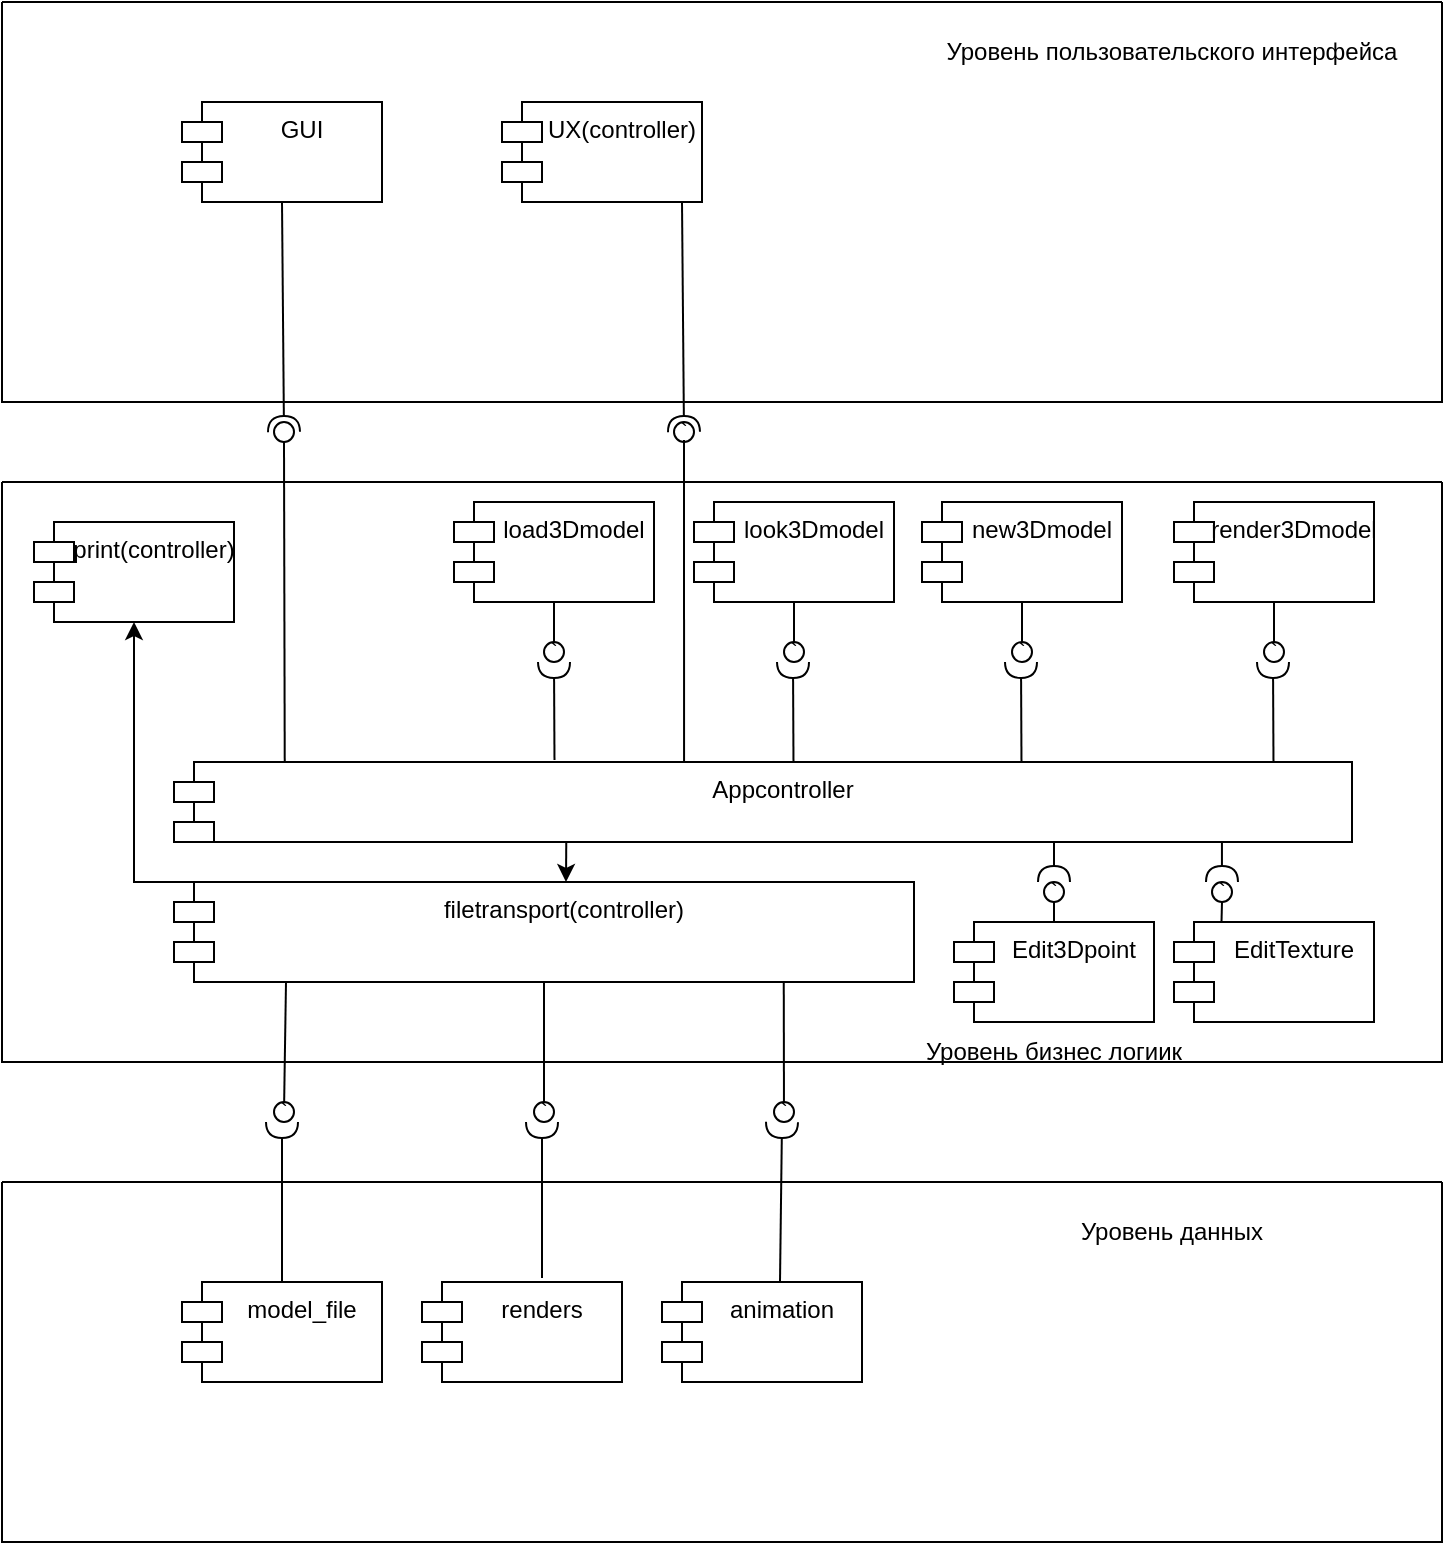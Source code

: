 <mxfile version="20.8.10" type="device" pages="2"><diagram name="Страница 1" id="tW6F3vFcjR5E5XZ5SuDE"><mxGraphModel dx="1493" dy="872" grid="1" gridSize="10" guides="1" tooltips="1" connect="1" arrows="1" fold="1" page="1" pageScale="1" pageWidth="827" pageHeight="1169" math="0" shadow="0"><root><mxCell id="0"/><mxCell id="1" parent="0"/><mxCell id="b5Xm6qbWrZLCg0gSXCSy-1" value="" style="swimlane;startSize=0;" parent="1" vertex="1"><mxGeometry x="54" y="10" width="720" height="200" as="geometry"/></mxCell><mxCell id="b5Xm6qbWrZLCg0gSXCSy-2" value="Уровень пользовательского интерфейса" style="text;html=1;strokeColor=none;fillColor=none;align=center;verticalAlign=middle;whiteSpace=wrap;rounded=0;" parent="b5Xm6qbWrZLCg0gSXCSy-1" vertex="1"><mxGeometry x="460" y="10" width="250" height="30" as="geometry"/></mxCell><mxCell id="b5Xm6qbWrZLCg0gSXCSy-3" value="GUI" style="shape=module;align=left;spacingLeft=20;align=center;verticalAlign=top;" parent="b5Xm6qbWrZLCg0gSXCSy-1" vertex="1"><mxGeometry x="90" y="50" width="100" height="50" as="geometry"/></mxCell><mxCell id="b5Xm6qbWrZLCg0gSXCSy-4" value="UX(controller)" style="shape=module;align=left;spacingLeft=20;align=center;verticalAlign=top;" parent="b5Xm6qbWrZLCg0gSXCSy-1" vertex="1"><mxGeometry x="250" y="50" width="100" height="50" as="geometry"/></mxCell><mxCell id="Jx-gsKR1n9CaSgyr-PbQ-12" value="" style="rounded=0;orthogonalLoop=1;jettySize=auto;html=1;endArrow=halfCircle;endFill=0;entryX=0.5;entryY=0.5;endSize=6;strokeWidth=1;sketch=0;exitX=0.5;exitY=1;exitDx=0;exitDy=0;" parent="b5Xm6qbWrZLCg0gSXCSy-1" edge="1"><mxGeometry relative="1" as="geometry"><mxPoint x="340" y="100" as="sourcePoint"/><mxPoint x="341" y="215" as="targetPoint"/></mxGeometry></mxCell><mxCell id="b5Xm6qbWrZLCg0gSXCSy-11" value="" style="swimlane;startSize=0;" parent="1" vertex="1"><mxGeometry x="54" y="250" width="720" height="290" as="geometry"/></mxCell><mxCell id="b5Xm6qbWrZLCg0gSXCSy-12" value="Уровень бизнес логиик" style="text;html=1;strokeColor=none;fillColor=none;align=center;verticalAlign=middle;whiteSpace=wrap;rounded=0;" parent="b5Xm6qbWrZLCg0gSXCSy-11" vertex="1"><mxGeometry x="401" y="270" width="250" height="30" as="geometry"/></mxCell><mxCell id="b5Xm6qbWrZLCg0gSXCSy-13" value="Appcontroller" style="shape=module;align=left;spacingLeft=20;align=center;verticalAlign=top;" parent="b5Xm6qbWrZLCg0gSXCSy-11" vertex="1"><mxGeometry x="86" y="140" width="589" height="40" as="geometry"/></mxCell><mxCell id="b5Xm6qbWrZLCg0gSXCSy-14" value="load3Dmodel" style="shape=module;align=left;spacingLeft=20;align=center;verticalAlign=top;" parent="b5Xm6qbWrZLCg0gSXCSy-11" vertex="1"><mxGeometry x="226" y="10" width="100" height="50" as="geometry"/></mxCell><mxCell id="b5Xm6qbWrZLCg0gSXCSy-38" value="look3Dmodel" style="shape=module;align=left;spacingLeft=20;align=center;verticalAlign=top;" parent="b5Xm6qbWrZLCg0gSXCSy-11" vertex="1"><mxGeometry x="346" y="10" width="100" height="50" as="geometry"/></mxCell><mxCell id="b5Xm6qbWrZLCg0gSXCSy-39" value="new3Dmodel" style="shape=module;align=left;spacingLeft=20;align=center;verticalAlign=top;" parent="b5Xm6qbWrZLCg0gSXCSy-11" vertex="1"><mxGeometry x="460" y="10" width="100" height="50" as="geometry"/></mxCell><mxCell id="b5Xm6qbWrZLCg0gSXCSy-40" value="render3Dmodel" style="shape=module;align=left;spacingLeft=20;align=center;verticalAlign=top;" parent="b5Xm6qbWrZLCg0gSXCSy-11" vertex="1"><mxGeometry x="586" y="10" width="100" height="50" as="geometry"/></mxCell><mxCell id="b5Xm6qbWrZLCg0gSXCSy-47" value="`" style="ellipse;whiteSpace=wrap;html=1;align=center;aspect=fixed;resizable=0;points=[];outlineConnect=0;sketch=0;" parent="b5Xm6qbWrZLCg0gSXCSy-11" vertex="1"><mxGeometry x="271" y="80" width="10" height="10" as="geometry"/></mxCell><mxCell id="b5Xm6qbWrZLCg0gSXCSy-48" value="" style="rounded=0;orthogonalLoop=1;jettySize=auto;html=1;endArrow=none;endFill=0;sketch=0;sourcePerimeterSpacing=0;exitX=0.5;exitY=1;exitDx=0;exitDy=0;" parent="b5Xm6qbWrZLCg0gSXCSy-11" source="b5Xm6qbWrZLCg0gSXCSy-14" target="b5Xm6qbWrZLCg0gSXCSy-47" edge="1"><mxGeometry relative="1" as="geometry"><mxPoint x="330" y="290" as="sourcePoint"/><mxPoint x="330.247" y="338" as="targetPoint"/></mxGeometry></mxCell><mxCell id="b5Xm6qbWrZLCg0gSXCSy-46" value="" style="rounded=0;orthogonalLoop=1;jettySize=auto;html=1;endArrow=halfCircle;endFill=0;endSize=6;strokeWidth=1;sketch=0;entryX=0.5;entryY=1;entryDx=0;entryDy=0;entryPerimeter=0;exitX=0.323;exitY=-0.025;exitDx=0;exitDy=0;exitPerimeter=0;" parent="b5Xm6qbWrZLCg0gSXCSy-11" source="b5Xm6qbWrZLCg0gSXCSy-13" target="b5Xm6qbWrZLCg0gSXCSy-47" edge="1"><mxGeometry relative="1" as="geometry"><mxPoint x="276" y="140" as="sourcePoint"/><mxPoint x="306" y="80" as="targetPoint"/></mxGeometry></mxCell><mxCell id="b5Xm6qbWrZLCg0gSXCSy-51" value="`" style="ellipse;whiteSpace=wrap;html=1;align=center;aspect=fixed;resizable=0;points=[];outlineConnect=0;sketch=0;" parent="b5Xm6qbWrZLCg0gSXCSy-11" vertex="1"><mxGeometry x="391" y="80" width="10" height="10" as="geometry"/></mxCell><mxCell id="b5Xm6qbWrZLCg0gSXCSy-52" value="`" style="ellipse;whiteSpace=wrap;html=1;align=center;aspect=fixed;resizable=0;points=[];outlineConnect=0;sketch=0;" parent="b5Xm6qbWrZLCg0gSXCSy-11" vertex="1"><mxGeometry x="505" y="80" width="10" height="10" as="geometry"/></mxCell><mxCell id="b5Xm6qbWrZLCg0gSXCSy-53" value="`" style="ellipse;whiteSpace=wrap;html=1;align=center;aspect=fixed;resizable=0;points=[];outlineConnect=0;sketch=0;" parent="b5Xm6qbWrZLCg0gSXCSy-11" vertex="1"><mxGeometry x="631" y="80" width="10" height="10" as="geometry"/></mxCell><mxCell id="b5Xm6qbWrZLCg0gSXCSy-54" value="" style="rounded=0;orthogonalLoop=1;jettySize=auto;html=1;endArrow=halfCircle;endFill=0;endSize=6;strokeWidth=1;sketch=0;entryX=0.5;entryY=1;entryDx=0;entryDy=0;entryPerimeter=0;exitX=0.323;exitY=0;exitDx=0;exitDy=0;exitPerimeter=0;" parent="b5Xm6qbWrZLCg0gSXCSy-11" edge="1"><mxGeometry relative="1" as="geometry"><mxPoint x="395.747" y="140" as="sourcePoint"/><mxPoint x="395.5" y="90" as="targetPoint"/></mxGeometry></mxCell><mxCell id="b5Xm6qbWrZLCg0gSXCSy-55" value="" style="rounded=0;orthogonalLoop=1;jettySize=auto;html=1;endArrow=halfCircle;endFill=0;endSize=6;strokeWidth=1;sketch=0;entryX=0.5;entryY=1;entryDx=0;entryDy=0;entryPerimeter=0;exitX=0.323;exitY=0;exitDx=0;exitDy=0;exitPerimeter=0;" parent="b5Xm6qbWrZLCg0gSXCSy-11" edge="1"><mxGeometry relative="1" as="geometry"><mxPoint x="509.747" y="140" as="sourcePoint"/><mxPoint x="509.5" y="90" as="targetPoint"/></mxGeometry></mxCell><mxCell id="b5Xm6qbWrZLCg0gSXCSy-56" value="" style="rounded=0;orthogonalLoop=1;jettySize=auto;html=1;endArrow=halfCircle;endFill=0;endSize=6;strokeWidth=1;sketch=0;entryX=0.5;entryY=1;entryDx=0;entryDy=0;entryPerimeter=0;exitX=0.323;exitY=0;exitDx=0;exitDy=0;exitPerimeter=0;" parent="b5Xm6qbWrZLCg0gSXCSy-11" edge="1"><mxGeometry relative="1" as="geometry"><mxPoint x="635.747" y="140" as="sourcePoint"/><mxPoint x="635.5" y="90" as="targetPoint"/></mxGeometry></mxCell><mxCell id="b5Xm6qbWrZLCg0gSXCSy-57" value="" style="rounded=0;orthogonalLoop=1;jettySize=auto;html=1;endArrow=none;endFill=0;sketch=0;sourcePerimeterSpacing=0;exitX=0.5;exitY=1;exitDx=0;exitDy=0;" parent="b5Xm6qbWrZLCg0gSXCSy-11" source="b5Xm6qbWrZLCg0gSXCSy-38" target="b5Xm6qbWrZLCg0gSXCSy-51" edge="1"><mxGeometry relative="1" as="geometry"><mxPoint x="286" y="70" as="sourcePoint"/><mxPoint x="286" y="90" as="targetPoint"/></mxGeometry></mxCell><mxCell id="b5Xm6qbWrZLCg0gSXCSy-58" value="" style="rounded=0;orthogonalLoop=1;jettySize=auto;html=1;endArrow=none;endFill=0;sketch=0;sourcePerimeterSpacing=0;exitX=0.5;exitY=1;exitDx=0;exitDy=0;" parent="b5Xm6qbWrZLCg0gSXCSy-11" source="b5Xm6qbWrZLCg0gSXCSy-39" target="b5Xm6qbWrZLCg0gSXCSy-52" edge="1"><mxGeometry relative="1" as="geometry"><mxPoint x="406" y="70" as="sourcePoint"/><mxPoint x="406" y="90" as="targetPoint"/></mxGeometry></mxCell><mxCell id="b5Xm6qbWrZLCg0gSXCSy-59" value="" style="rounded=0;orthogonalLoop=1;jettySize=auto;html=1;endArrow=none;endFill=0;sketch=0;sourcePerimeterSpacing=0;exitX=0.5;exitY=1;exitDx=0;exitDy=0;" parent="b5Xm6qbWrZLCg0gSXCSy-11" source="b5Xm6qbWrZLCg0gSXCSy-40" target="b5Xm6qbWrZLCg0gSXCSy-53" edge="1"><mxGeometry relative="1" as="geometry"><mxPoint x="520" y="70" as="sourcePoint"/><mxPoint x="520" y="90" as="targetPoint"/></mxGeometry></mxCell><mxCell id="Jx-gsKR1n9CaSgyr-PbQ-8" value="print(controller)" style="shape=module;align=left;spacingLeft=20;align=center;verticalAlign=top;" parent="b5Xm6qbWrZLCg0gSXCSy-11" vertex="1"><mxGeometry x="16" y="20" width="100" height="50" as="geometry"/></mxCell><mxCell id="tVJg48MTsBJJhL_Jgj0W-6" value="" style="rounded=0;orthogonalLoop=1;jettySize=auto;html=1;endArrow=none;endFill=0;sketch=0;startArrow=none;exitX=0.5;exitY=1;exitDx=0;exitDy=0;" edge="1" parent="b5Xm6qbWrZLCg0gSXCSy-11" source="tVJg48MTsBJJhL_Jgj0W-1"><mxGeometry relative="1" as="geometry"><mxPoint x="271.92" y="260" as="sourcePoint"/><mxPoint x="270.997" y="320.001" as="targetPoint"/><Array as="points"/></mxGeometry></mxCell><mxCell id="tVJg48MTsBJJhL_Jgj0W-7" value="" style="rounded=0;orthogonalLoop=1;jettySize=auto;html=1;endArrow=none;endFill=0;sketch=0;startArrow=none;exitX=0.824;exitY=0.98;exitDx=0;exitDy=0;exitPerimeter=0;" edge="1" parent="b5Xm6qbWrZLCg0gSXCSy-11" source="tVJg48MTsBJJhL_Jgj0W-1"><mxGeometry relative="1" as="geometry"><mxPoint x="391" y="250" as="sourcePoint"/><mxPoint x="390.997" y="320.001" as="targetPoint"/><Array as="points"/></mxGeometry></mxCell><mxCell id="tVJg48MTsBJJhL_Jgj0W-8" value="EditTexture" style="shape=module;align=left;spacingLeft=20;align=center;verticalAlign=top;" vertex="1" parent="b5Xm6qbWrZLCg0gSXCSy-11"><mxGeometry x="586" y="220" width="100" height="50" as="geometry"/></mxCell><mxCell id="tVJg48MTsBJJhL_Jgj0W-9" value="`" style="ellipse;whiteSpace=wrap;html=1;align=center;aspect=fixed;resizable=0;points=[];outlineConnect=0;sketch=0;" vertex="1" parent="b5Xm6qbWrZLCg0gSXCSy-11"><mxGeometry x="605" y="200" width="10" height="10" as="geometry"/></mxCell><mxCell id="tVJg48MTsBJJhL_Jgj0W-10" value="" style="rounded=0;orthogonalLoop=1;jettySize=auto;html=1;endArrow=halfCircle;endFill=0;endSize=6;strokeWidth=1;sketch=0;exitX=0.323;exitY=0;exitDx=0;exitDy=0;exitPerimeter=0;" edge="1" parent="b5Xm6qbWrZLCg0gSXCSy-11" target="tVJg48MTsBJJhL_Jgj0W-9"><mxGeometry relative="1" as="geometry"><mxPoint x="609.957" y="180" as="sourcePoint"/><mxPoint x="609.71" y="130" as="targetPoint"/></mxGeometry></mxCell><mxCell id="tVJg48MTsBJJhL_Jgj0W-11" value="" style="rounded=0;orthogonalLoop=1;jettySize=auto;html=1;endArrow=none;endFill=0;sketch=0;sourcePerimeterSpacing=0;" edge="1" parent="b5Xm6qbWrZLCg0gSXCSy-11"><mxGeometry relative="1" as="geometry"><mxPoint x="610" y="210" as="sourcePoint"/><mxPoint x="609.75" y="220" as="targetPoint"/></mxGeometry></mxCell><mxCell id="tVJg48MTsBJJhL_Jgj0W-12" value="Edit3Dpoint" style="shape=module;align=left;spacingLeft=20;align=center;verticalAlign=top;" vertex="1" parent="b5Xm6qbWrZLCg0gSXCSy-11"><mxGeometry x="476" y="220" width="100" height="50" as="geometry"/></mxCell><mxCell id="tVJg48MTsBJJhL_Jgj0W-14" value="`" style="ellipse;whiteSpace=wrap;html=1;align=center;aspect=fixed;resizable=0;points=[];outlineConnect=0;sketch=0;" vertex="1" parent="b5Xm6qbWrZLCg0gSXCSy-11"><mxGeometry x="521" y="200" width="10" height="10" as="geometry"/></mxCell><mxCell id="tVJg48MTsBJJhL_Jgj0W-15" value="" style="rounded=0;orthogonalLoop=1;jettySize=auto;html=1;endArrow=halfCircle;endFill=0;endSize=6;strokeWidth=1;sketch=0;" edge="1" parent="b5Xm6qbWrZLCg0gSXCSy-11" target="tVJg48MTsBJJhL_Jgj0W-14"><mxGeometry relative="1" as="geometry"><mxPoint x="526" y="180" as="sourcePoint"/><mxPoint x="565.71" y="-110" as="targetPoint"/></mxGeometry></mxCell><mxCell id="tVJg48MTsBJJhL_Jgj0W-16" value="" style="rounded=0;orthogonalLoop=1;jettySize=auto;html=1;endArrow=none;endFill=0;sketch=0;sourcePerimeterSpacing=0;" edge="1" parent="b5Xm6qbWrZLCg0gSXCSy-11" source="tVJg48MTsBJJhL_Jgj0W-14" target="tVJg48MTsBJJhL_Jgj0W-12"><mxGeometry relative="1" as="geometry"><mxPoint x="620" y="220" as="sourcePoint"/><mxPoint x="619.75" y="230" as="targetPoint"/></mxGeometry></mxCell><mxCell id="b5Xm6qbWrZLCg0gSXCSy-15" value="" style="swimlane;startSize=0;" parent="1" vertex="1"><mxGeometry x="54" y="600" width="720" height="180" as="geometry"/></mxCell><mxCell id="b5Xm6qbWrZLCg0gSXCSy-16" value="Уровень данных" style="text;html=1;strokeColor=none;fillColor=none;align=center;verticalAlign=middle;whiteSpace=wrap;rounded=0;" parent="b5Xm6qbWrZLCg0gSXCSy-15" vertex="1"><mxGeometry x="460" y="10" width="250" height="30" as="geometry"/></mxCell><mxCell id="b5Xm6qbWrZLCg0gSXCSy-17" value="model_file" style="shape=module;align=left;spacingLeft=20;align=center;verticalAlign=top;" parent="b5Xm6qbWrZLCg0gSXCSy-15" vertex="1"><mxGeometry x="90" y="50" width="100" height="50" as="geometry"/></mxCell><mxCell id="b5Xm6qbWrZLCg0gSXCSy-18" value="renders" style="shape=module;align=left;spacingLeft=20;align=center;verticalAlign=top;" parent="b5Xm6qbWrZLCg0gSXCSy-15" vertex="1"><mxGeometry x="210" y="50" width="100" height="50" as="geometry"/></mxCell><mxCell id="b5Xm6qbWrZLCg0gSXCSy-60" value="animation" style="shape=module;align=left;spacingLeft=20;align=center;verticalAlign=top;" parent="b5Xm6qbWrZLCg0gSXCSy-15" vertex="1"><mxGeometry x="330" y="50" width="100" height="50" as="geometry"/></mxCell><mxCell id="b5Xm6qbWrZLCg0gSXCSy-19" value="" style="rounded=0;orthogonalLoop=1;jettySize=auto;html=1;endArrow=none;endFill=0;sketch=0;sourcePerimeterSpacing=0;targetPerimeterSpacing=0;exitX=0.094;exitY=0;exitDx=0;exitDy=0;exitPerimeter=0;" parent="1" source="b5Xm6qbWrZLCg0gSXCSy-13" target="b5Xm6qbWrZLCg0gSXCSy-21" edge="1"><mxGeometry relative="1" as="geometry"><mxPoint x="230" y="285" as="sourcePoint"/></mxGeometry></mxCell><mxCell id="b5Xm6qbWrZLCg0gSXCSy-20" value="" style="rounded=0;orthogonalLoop=1;jettySize=auto;html=1;endArrow=halfCircle;endFill=0;entryX=0.5;entryY=0.5;endSize=6;strokeWidth=1;sketch=0;exitX=0.5;exitY=1;exitDx=0;exitDy=0;" parent="1" source="b5Xm6qbWrZLCg0gSXCSy-3" target="b5Xm6qbWrZLCg0gSXCSy-21" edge="1"><mxGeometry relative="1" as="geometry"><mxPoint x="270" y="285" as="sourcePoint"/></mxGeometry></mxCell><mxCell id="b5Xm6qbWrZLCg0gSXCSy-21" value="" style="ellipse;whiteSpace=wrap;html=1;align=center;aspect=fixed;resizable=0;points=[];outlineConnect=0;sketch=0;direction=south;" parent="1" vertex="1"><mxGeometry x="190" y="220" width="10" height="10" as="geometry"/></mxCell><mxCell id="b5Xm6qbWrZLCg0gSXCSy-62" value="`" style="ellipse;whiteSpace=wrap;html=1;align=center;aspect=fixed;resizable=0;points=[];outlineConnect=0;sketch=0;" parent="1" vertex="1"><mxGeometry x="320" y="560" width="10" height="10" as="geometry"/></mxCell><mxCell id="b5Xm6qbWrZLCg0gSXCSy-63" value="`" style="ellipse;whiteSpace=wrap;html=1;align=center;aspect=fixed;resizable=0;points=[];outlineConnect=0;sketch=0;" parent="1" vertex="1"><mxGeometry x="440" y="560" width="10" height="10" as="geometry"/></mxCell><mxCell id="b5Xm6qbWrZLCg0gSXCSy-64" value="" style="rounded=0;orthogonalLoop=1;jettySize=auto;html=1;endArrow=halfCircle;endFill=0;endSize=6;strokeWidth=1;sketch=0;exitX=0.5;exitY=0;exitDx=0;exitDy=0;" parent="1" source="b5Xm6qbWrZLCg0gSXCSy-17" edge="1"><mxGeometry relative="1" as="geometry"><mxPoint x="193.747" y="529" as="sourcePoint"/><mxPoint x="194" y="570" as="targetPoint"/></mxGeometry></mxCell><mxCell id="Jx-gsKR1n9CaSgyr-PbQ-2" value="`" style="ellipse;whiteSpace=wrap;html=1;align=center;aspect=fixed;resizable=0;points=[];outlineConnect=0;sketch=0;" parent="1" vertex="1"><mxGeometry x="190" y="560" width="10" height="10" as="geometry"/></mxCell><mxCell id="Jx-gsKR1n9CaSgyr-PbQ-3" value="" style="rounded=0;orthogonalLoop=1;jettySize=auto;html=1;endArrow=halfCircle;endFill=0;endSize=6;strokeWidth=1;sketch=0;exitX=0.6;exitY=-0.04;exitDx=0;exitDy=0;exitPerimeter=0;" parent="1" edge="1" source="b5Xm6qbWrZLCg0gSXCSy-18"><mxGeometry relative="1" as="geometry"><mxPoint x="324.5" y="545" as="sourcePoint"/><mxPoint x="324" y="570" as="targetPoint"/></mxGeometry></mxCell><mxCell id="Jx-gsKR1n9CaSgyr-PbQ-4" value="" style="rounded=0;orthogonalLoop=1;jettySize=auto;html=1;endArrow=halfCircle;endFill=0;endSize=6;strokeWidth=1;sketch=0;exitX=0.59;exitY=0;exitDx=0;exitDy=0;exitPerimeter=0;" parent="1" edge="1" source="b5Xm6qbWrZLCg0gSXCSy-60"><mxGeometry relative="1" as="geometry"><mxPoint x="444.5" y="545" as="sourcePoint"/><mxPoint x="444" y="570" as="targetPoint"/></mxGeometry></mxCell><mxCell id="Jx-gsKR1n9CaSgyr-PbQ-5" value="" style="rounded=0;orthogonalLoop=1;jettySize=auto;html=1;endArrow=none;endFill=0;sketch=0;startArrow=none;" parent="1" target="Jx-gsKR1n9CaSgyr-PbQ-2" edge="1"><mxGeometry relative="1" as="geometry"><mxPoint x="196" y="500" as="sourcePoint"/><mxPoint x="340" y="330" as="targetPoint"/><Array as="points"/></mxGeometry></mxCell><mxCell id="Jx-gsKR1n9CaSgyr-PbQ-11" value="`" style="ellipse;whiteSpace=wrap;html=1;align=center;aspect=fixed;resizable=0;points=[];outlineConnect=0;sketch=0;" parent="1" vertex="1"><mxGeometry x="390" y="220" width="10" height="10" as="geometry"/></mxCell><mxCell id="Jx-gsKR1n9CaSgyr-PbQ-13" value="" style="rounded=0;orthogonalLoop=1;jettySize=auto;html=1;endArrow=none;endFill=0;sketch=0;sourcePerimeterSpacing=0;targetPerimeterSpacing=0;exitX=0.433;exitY=0;exitDx=0;exitDy=0;exitPerimeter=0;" parent="1" edge="1" source="b5Xm6qbWrZLCg0gSXCSy-13"><mxGeometry relative="1" as="geometry"><mxPoint x="395" y="380" as="sourcePoint"/><mxPoint x="394.996" y="229.0" as="targetPoint"/></mxGeometry></mxCell><mxCell id="tVJg48MTsBJJhL_Jgj0W-1" value="filetransport(controller)" style="shape=module;align=left;spacingLeft=20;align=center;verticalAlign=top;" vertex="1" parent="1"><mxGeometry x="140" y="450" width="370" height="50" as="geometry"/></mxCell><mxCell id="tVJg48MTsBJJhL_Jgj0W-3" value="" style="endArrow=classic;html=1;rounded=0;exitX=0.333;exitY=0.989;exitDx=0;exitDy=0;exitPerimeter=0;" edge="1" parent="1" source="b5Xm6qbWrZLCg0gSXCSy-13"><mxGeometry width="50" height="50" relative="1" as="geometry"><mxPoint x="430" y="440" as="sourcePoint"/><mxPoint x="336" y="450" as="targetPoint"/></mxGeometry></mxCell><mxCell id="Jx-gsKR1n9CaSgyr-PbQ-10" style="edgeStyle=orthogonalEdgeStyle;rounded=0;orthogonalLoop=1;jettySize=auto;html=1;exitX=0;exitY=0;exitDx=10;exitDy=0;exitPerimeter=0;" parent="1" source="tVJg48MTsBJJhL_Jgj0W-1" target="Jx-gsKR1n9CaSgyr-PbQ-8" edge="1"><mxGeometry relative="1" as="geometry"><Array as="points"><mxPoint x="120" y="450"/></Array></mxGeometry></mxCell></root></mxGraphModel></diagram><diagram id="FVKpP_DvNloJiTR5bAoT" name="Страница 2"><mxGraphModel dx="1434" dy="844" grid="1" gridSize="10" guides="1" tooltips="1" connect="1" arrows="1" fold="1" page="1" pageScale="1" pageWidth="827" pageHeight="1169" math="0" shadow="0"><root><mxCell id="0"/><mxCell id="1" parent="0"/></root></mxGraphModel></diagram></mxfile>
